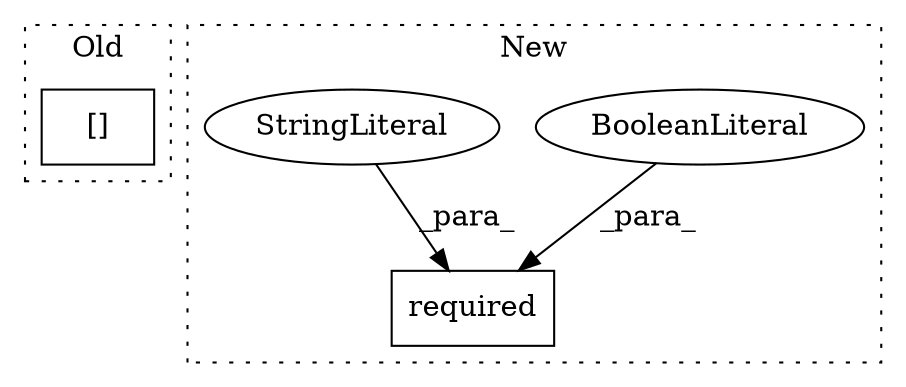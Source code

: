digraph G {
subgraph cluster0 {
1 [label="[]" a="2" s="3756,3786" l="29,1" shape="box"];
label = "Old";
style="dotted";
}
subgraph cluster1 {
2 [label="required" a="32" s="3235,3258" l="9,1" shape="box"];
3 [label="BooleanLiteral" a="9" s="3254" l="4" shape="ellipse"];
4 [label="StringLiteral" a="45" s="3244" l="9" shape="ellipse"];
label = "New";
style="dotted";
}
3 -> 2 [label="_para_"];
4 -> 2 [label="_para_"];
}